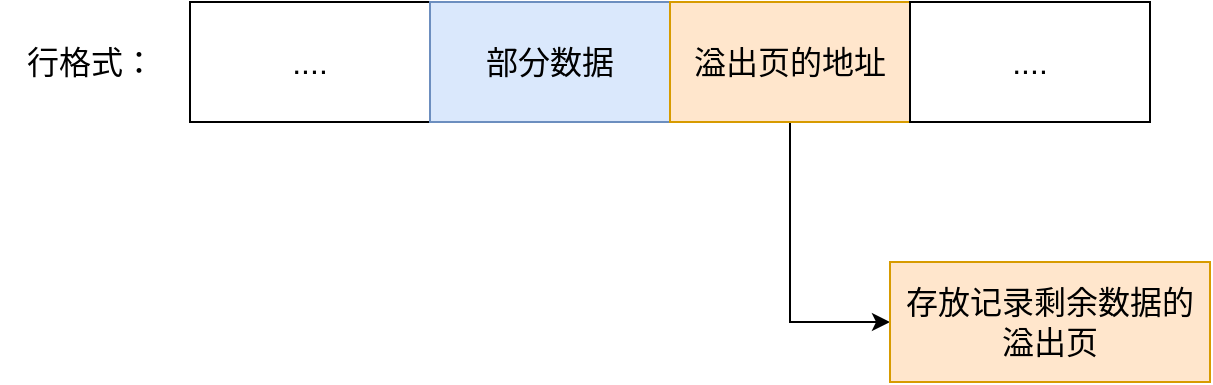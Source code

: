 <mxfile version="20.6.0" type="github">
  <diagram id="3eHL6gBv47sc7yMh3iQE" name="第 1 页">
    <mxGraphModel dx="1096" dy="666" grid="1" gridSize="10" guides="1" tooltips="1" connect="1" arrows="1" fold="1" page="1" pageScale="1" pageWidth="827" pageHeight="1169" math="0" shadow="0">
      <root>
        <mxCell id="0" />
        <mxCell id="1" parent="0" />
        <mxCell id="dTetyQT3u0sxiPz0bWXz-1" value="...." style="rounded=0;whiteSpace=wrap;html=1;fontSize=16;" vertex="1" parent="1">
          <mxGeometry x="150" y="240" width="120" height="60" as="geometry" />
        </mxCell>
        <mxCell id="dTetyQT3u0sxiPz0bWXz-2" value="部分数据" style="rounded=0;whiteSpace=wrap;html=1;fillColor=#dae8fc;strokeColor=#6c8ebf;fontSize=16;" vertex="1" parent="1">
          <mxGeometry x="270" y="240" width="120" height="60" as="geometry" />
        </mxCell>
        <mxCell id="dTetyQT3u0sxiPz0bWXz-5" style="edgeStyle=orthogonalEdgeStyle;rounded=0;orthogonalLoop=1;jettySize=auto;html=1;entryX=0;entryY=0.5;entryDx=0;entryDy=0;fontSize=16;" edge="1" parent="1" source="dTetyQT3u0sxiPz0bWXz-3" target="dTetyQT3u0sxiPz0bWXz-4">
          <mxGeometry relative="1" as="geometry" />
        </mxCell>
        <mxCell id="dTetyQT3u0sxiPz0bWXz-3" value="溢出页的地址" style="rounded=0;whiteSpace=wrap;html=1;fillColor=#ffe6cc;strokeColor=#d79b00;fontSize=16;" vertex="1" parent="1">
          <mxGeometry x="390" y="240" width="120" height="60" as="geometry" />
        </mxCell>
        <mxCell id="dTetyQT3u0sxiPz0bWXz-4" value="存放记录剩余数据的溢出页" style="rounded=0;whiteSpace=wrap;html=1;fillColor=#ffe6cc;strokeColor=#d79b00;fontSize=16;" vertex="1" parent="1">
          <mxGeometry x="500" y="370" width="160" height="60" as="geometry" />
        </mxCell>
        <mxCell id="dTetyQT3u0sxiPz0bWXz-6" value="...." style="rounded=0;whiteSpace=wrap;html=1;fontSize=16;" vertex="1" parent="1">
          <mxGeometry x="510" y="240" width="120" height="60" as="geometry" />
        </mxCell>
        <mxCell id="dTetyQT3u0sxiPz0bWXz-7" value="行格式：" style="text;html=1;align=center;verticalAlign=middle;resizable=0;points=[];autosize=1;strokeColor=none;fillColor=none;fontSize=16;" vertex="1" parent="1">
          <mxGeometry x="55" y="255" width="90" height="30" as="geometry" />
        </mxCell>
      </root>
    </mxGraphModel>
  </diagram>
</mxfile>

